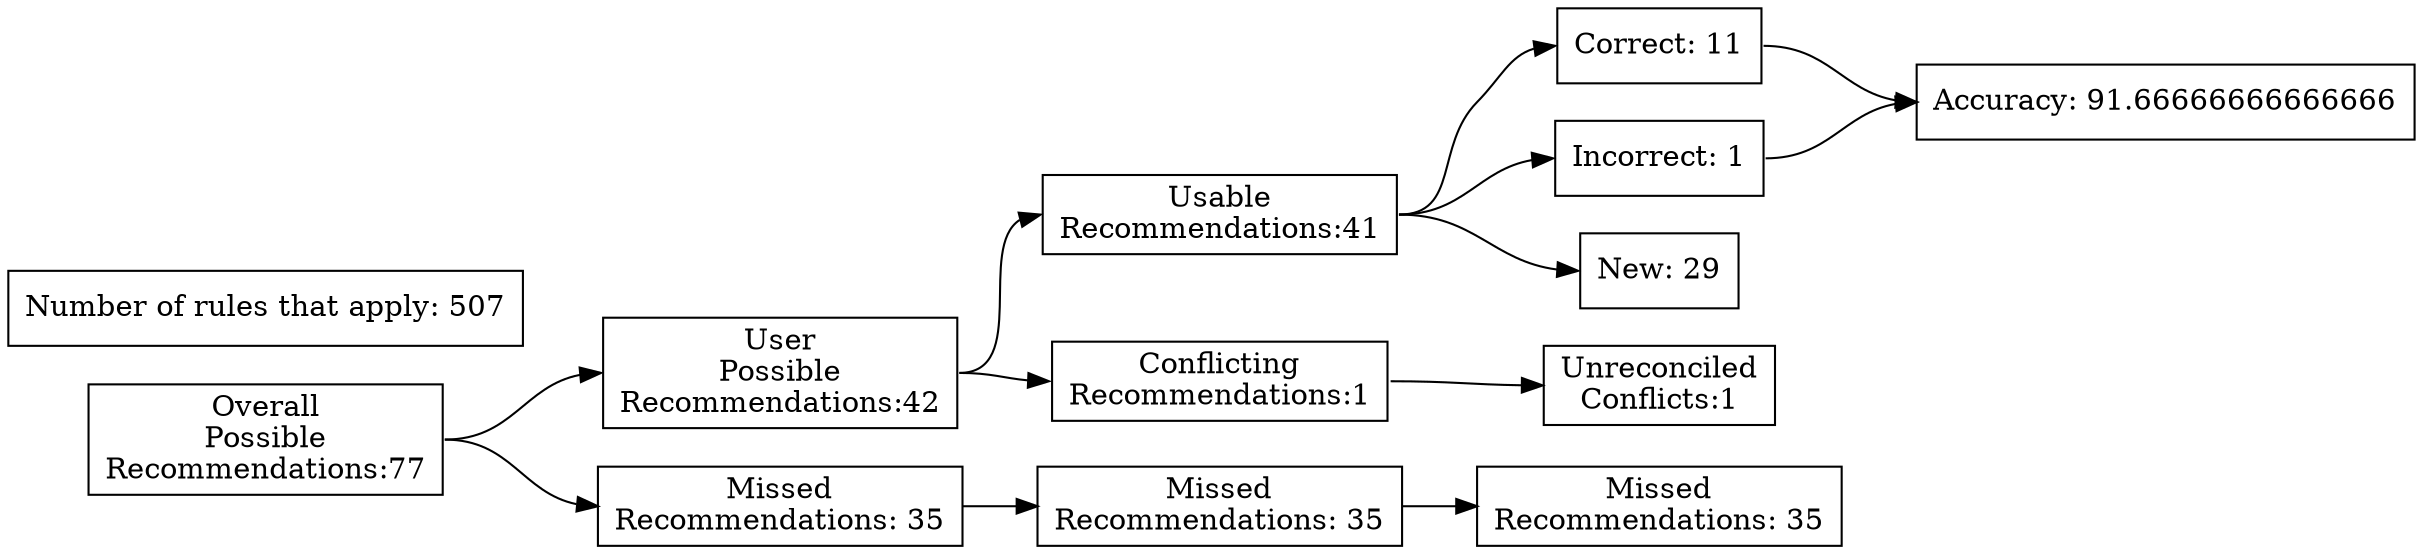 digraph {
	graph [rankdir=LR]
	node [pos=r shape=box]
	edge [headport=w tailport=e]
		A [label="Overall
Possible
Recommendations:77"]
		B [label="User
Possible
Recommendations:42"]
		C [label="Missed
Recommendations: 35"]
		D [label="Usable
Recommendations:41"]
		E [label="Conflicting
Recommendations:1"]
		J [label="Missed
Recommendations: 35"]
		M [label="Unreconciled
Conflicts:1"]
		F [label="Correct: 11"]
		G [label="Incorrect: 1"]
		H [label="New: 29"]
		K [label="Missed
Recommendations: 35"]
		I [label="Accuracy: 91.66666666666666"]
		l [label="Number of rules that apply: 507"]
			A -> B
			A -> C
			B -> D
			B -> E
			D -> F
			D -> G
			D -> H
			F -> I
			G -> I
			C -> J
			J -> K
			E -> M
}